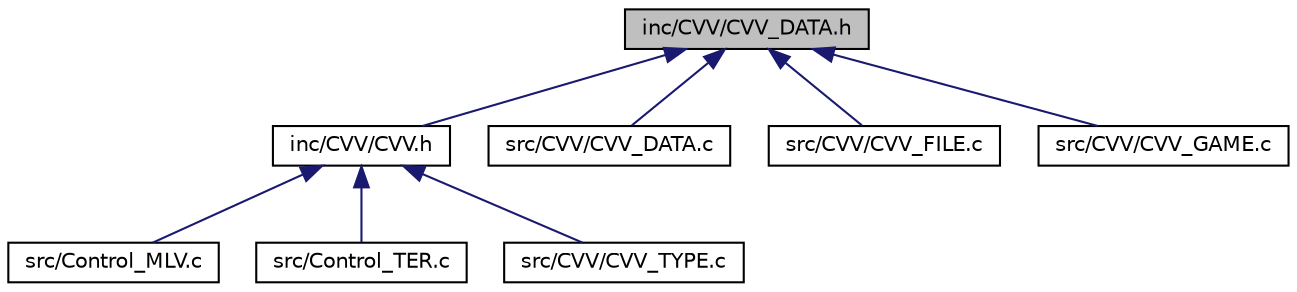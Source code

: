 digraph "inc/CVV/CVV_DATA.h"
{
 // LATEX_PDF_SIZE
  edge [fontname="Helvetica",fontsize="10",labelfontname="Helvetica",labelfontsize="10"];
  node [fontname="Helvetica",fontsize="10",shape=record];
  Node1 [label="inc/CVV/CVV_DATA.h",height=0.2,width=0.4,color="black", fillcolor="grey75", style="filled", fontcolor="black",tooltip=" "];
  Node1 -> Node2 [dir="back",color="midnightblue",fontsize="10",style="solid"];
  Node2 [label="inc/CVV/CVV.h",height=0.2,width=0.4,color="black", fillcolor="white", style="filled",URL="$CVV_8h.html",tooltip=" "];
  Node2 -> Node3 [dir="back",color="midnightblue",fontsize="10",style="solid"];
  Node3 [label="src/Control_MLV.c",height=0.2,width=0.4,color="black", fillcolor="white", style="filled",URL="$Control__MLV_8c.html",tooltip=" "];
  Node2 -> Node4 [dir="back",color="midnightblue",fontsize="10",style="solid"];
  Node4 [label="src/Control_TER.c",height=0.2,width=0.4,color="black", fillcolor="white", style="filled",URL="$Control__TER_8c.html",tooltip=" "];
  Node2 -> Node5 [dir="back",color="midnightblue",fontsize="10",style="solid"];
  Node5 [label="src/CVV/CVV_TYPE.c",height=0.2,width=0.4,color="black", fillcolor="white", style="filled",URL="$CVV__TYPE_8c.html",tooltip=" "];
  Node1 -> Node6 [dir="back",color="midnightblue",fontsize="10",style="solid"];
  Node6 [label="src/CVV/CVV_DATA.c",height=0.2,width=0.4,color="black", fillcolor="white", style="filled",URL="$CVV__DATA_8c.html",tooltip=" "];
  Node1 -> Node7 [dir="back",color="midnightblue",fontsize="10",style="solid"];
  Node7 [label="src/CVV/CVV_FILE.c",height=0.2,width=0.4,color="black", fillcolor="white", style="filled",URL="$CVV__FILE_8c.html",tooltip=" "];
  Node1 -> Node8 [dir="back",color="midnightblue",fontsize="10",style="solid"];
  Node8 [label="src/CVV/CVV_GAME.c",height=0.2,width=0.4,color="black", fillcolor="white", style="filled",URL="$CVV__GAME_8c.html",tooltip=" "];
}
